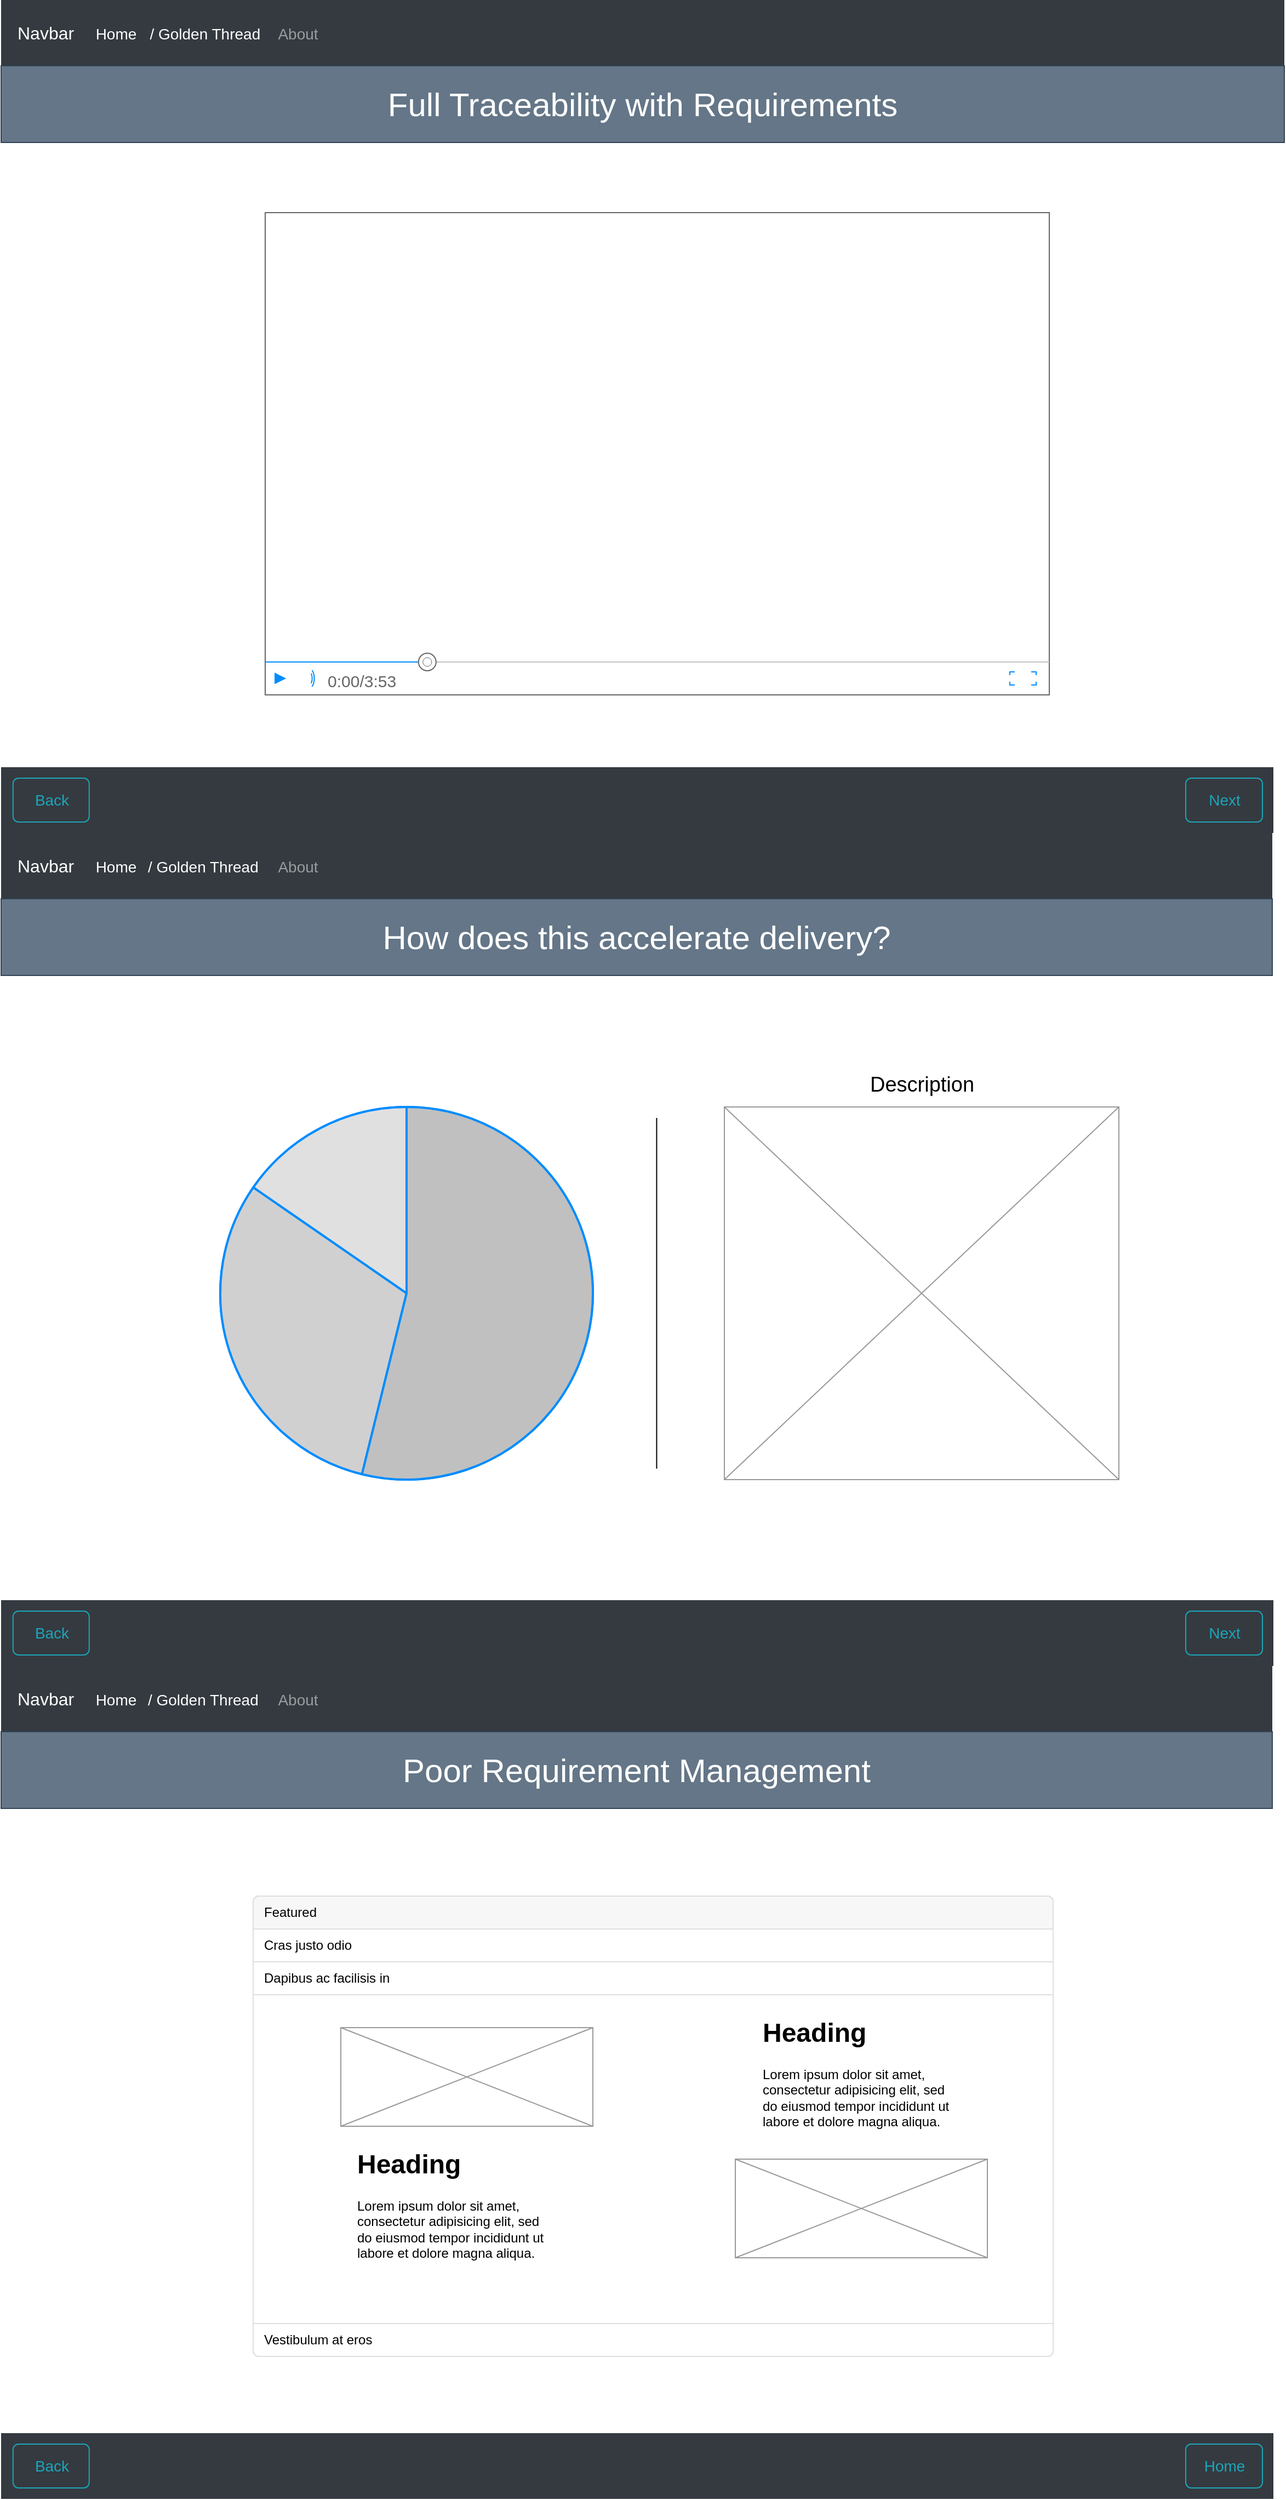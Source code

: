 <mxfile version="22.0.8" type="device">
  <diagram name="Page-1" id="_aWhuLOV3h3mHC6hKcSR">
    <mxGraphModel dx="1896" dy="1205" grid="1" gridSize="10" guides="1" tooltips="1" connect="1" arrows="1" fold="1" page="1" pageScale="1" pageWidth="1169" pageHeight="827" math="0" shadow="0">
      <root>
        <mxCell id="0" />
        <mxCell id="1" parent="0" />
        <mxCell id="b2sMNxFGsducDusz52om-29" value="Navbar" style="html=1;shadow=0;dashed=0;fillColor=#343A40;strokeColor=none;fontSize=16;fontColor=#ffffff;align=left;spacing=15;" vertex="1" parent="1">
          <mxGeometry y="760" width="1160" height="60" as="geometry" />
        </mxCell>
        <mxCell id="b2sMNxFGsducDusz52om-30" value="Home" style="fillColor=none;strokeColor=none;fontSize=14;fontColor=#ffffff;align=center;" vertex="1" parent="b2sMNxFGsducDusz52om-29">
          <mxGeometry width="70" height="40" relative="1" as="geometry">
            <mxPoint x="70" y="10" as="offset" />
          </mxGeometry>
        </mxCell>
        <mxCell id="b2sMNxFGsducDusz52om-31" value="About" style="fillColor=none;strokeColor=none;fontSize=14;fontColor=#9A9DA0;align=center;" vertex="1" parent="b2sMNxFGsducDusz52om-29">
          <mxGeometry width="80" height="40" relative="1" as="geometry">
            <mxPoint x="231" y="10" as="offset" />
          </mxGeometry>
        </mxCell>
        <mxCell id="b2sMNxFGsducDusz52om-32" value="/ Golden Thread" style="fillColor=none;strokeColor=none;fontSize=14;fontColor=#ffffff;align=center;" vertex="1" parent="b2sMNxFGsducDusz52om-29">
          <mxGeometry x="149.709" y="10" width="69.402" height="40" as="geometry" />
        </mxCell>
        <mxCell id="b2sMNxFGsducDusz52om-33" value="" style="html=1;shadow=0;dashed=0;fillColor=#343A40;strokeColor=none;fontSize=16;fontColor=#ffffff;align=left;spacing=15;" vertex="1" parent="1">
          <mxGeometry y="1460" width="1161" height="60" as="geometry" />
        </mxCell>
        <mxCell id="b2sMNxFGsducDusz52om-34" value="Next" style="html=1;shadow=0;dashed=0;shape=mxgraph.bootstrap.rrect;rSize=5;fontSize=14;fontColor=#1CA5B8;strokeColor=#1CA5B8;fillColor=none;" vertex="1" parent="b2sMNxFGsducDusz52om-33">
          <mxGeometry x="1" width="70" height="40" relative="1" as="geometry">
            <mxPoint x="-80" y="10" as="offset" />
          </mxGeometry>
        </mxCell>
        <mxCell id="b2sMNxFGsducDusz52om-35" value="Back" style="html=1;shadow=0;dashed=0;shape=mxgraph.bootstrap.rrect;rSize=5;fontSize=14;fontColor=#1CA5B8;strokeColor=#1CA5B8;fillColor=none;" vertex="1" parent="b2sMNxFGsducDusz52om-33">
          <mxGeometry x="10.915" y="10" width="69.462" height="40" as="geometry" />
        </mxCell>
        <mxCell id="b2sMNxFGsducDusz52om-37" value="&lt;font style=&quot;font-size: 30px;&quot;&gt;How does this accelerate delivery?&lt;/font&gt;" style="rounded=0;whiteSpace=wrap;html=1;fillColor=#647687;fontColor=#ffffff;strokeColor=#314354;" vertex="1" parent="1">
          <mxGeometry y="820" width="1160" height="70" as="geometry" />
        </mxCell>
        <mxCell id="b2sMNxFGsducDusz52om-38" value="Navbar" style="html=1;shadow=0;dashed=0;fillColor=#343A40;strokeColor=none;fontSize=16;fontColor=#ffffff;align=left;spacing=15;" vertex="1" parent="1">
          <mxGeometry width="1171" height="60" as="geometry" />
        </mxCell>
        <mxCell id="b2sMNxFGsducDusz52om-39" value="Home" style="fillColor=none;strokeColor=none;fontSize=14;fontColor=#ffffff;align=center;" vertex="1" parent="b2sMNxFGsducDusz52om-38">
          <mxGeometry width="70" height="40" relative="1" as="geometry">
            <mxPoint x="70" y="10" as="offset" />
          </mxGeometry>
        </mxCell>
        <mxCell id="b2sMNxFGsducDusz52om-40" value="About" style="fillColor=none;strokeColor=none;fontSize=14;fontColor=#9A9DA0;align=center;" vertex="1" parent="b2sMNxFGsducDusz52om-38">
          <mxGeometry width="80" height="40" relative="1" as="geometry">
            <mxPoint x="231" y="10" as="offset" />
          </mxGeometry>
        </mxCell>
        <mxCell id="b2sMNxFGsducDusz52om-41" value="/ Golden Thread" style="fillColor=none;strokeColor=none;fontSize=14;fontColor=#ffffff;align=center;" vertex="1" parent="b2sMNxFGsducDusz52om-38">
          <mxGeometry x="151.129" y="10" width="70.06" height="40" as="geometry" />
        </mxCell>
        <mxCell id="b2sMNxFGsducDusz52om-42" value="" style="html=1;shadow=0;dashed=0;fillColor=#343A40;strokeColor=none;fontSize=16;fontColor=#ffffff;align=left;spacing=15;" vertex="1" parent="1">
          <mxGeometry y="700" width="1161" height="60" as="geometry" />
        </mxCell>
        <mxCell id="b2sMNxFGsducDusz52om-43" value="Next" style="html=1;shadow=0;dashed=0;shape=mxgraph.bootstrap.rrect;rSize=5;fontSize=14;fontColor=#1CA5B8;strokeColor=#1CA5B8;fillColor=none;" vertex="1" parent="b2sMNxFGsducDusz52om-42">
          <mxGeometry x="1" width="70" height="40" relative="1" as="geometry">
            <mxPoint x="-80" y="10" as="offset" />
          </mxGeometry>
        </mxCell>
        <mxCell id="b2sMNxFGsducDusz52om-44" value="Back" style="html=1;shadow=0;dashed=0;shape=mxgraph.bootstrap.rrect;rSize=5;fontSize=14;fontColor=#1CA5B8;strokeColor=#1CA5B8;fillColor=none;" vertex="1" parent="b2sMNxFGsducDusz52om-42">
          <mxGeometry x="10.915" y="10" width="69.462" height="40" as="geometry" />
        </mxCell>
        <mxCell id="b2sMNxFGsducDusz52om-45" value="" style="verticalLabelPosition=bottom;shadow=0;dashed=0;align=center;html=1;verticalAlign=top;strokeWidth=1;shape=mxgraph.mockup.containers.videoPlayer;strokeColor=#666666;strokeColor2=#008cff;strokeColor3=#c4c4c4;textColor=#666666;fillColor2=#008cff;barHeight=30;barPos=20;" vertex="1" parent="1">
          <mxGeometry x="241" y="194" width="715.5" height="440" as="geometry" />
        </mxCell>
        <mxCell id="b2sMNxFGsducDusz52om-46" value="&lt;font style=&quot;font-size: 30px;&quot;&gt;Full Traceability with Requirements&lt;/font&gt;" style="rounded=0;whiteSpace=wrap;html=1;fillColor=#647687;fontColor=#ffffff;strokeColor=#314354;" vertex="1" parent="1">
          <mxGeometry y="60" width="1171" height="70" as="geometry" />
        </mxCell>
        <mxCell id="b2sMNxFGsducDusz52om-48" value="" style="verticalLabelPosition=bottom;shadow=0;dashed=0;align=center;html=1;verticalAlign=top;strokeWidth=1;shape=mxgraph.mockup.graphics.pieChart;strokeColor=#008cff;parts=10,20,35;partColors=#e0e0e0,#d0d0d0,#c0c0c0,#b0b0b0,#a0a0a0;strokeWidth=2;" vertex="1" parent="1">
          <mxGeometry x="200" y="1010" width="340" height="340" as="geometry" />
        </mxCell>
        <mxCell id="b2sMNxFGsducDusz52om-49" value="" style="endArrow=none;html=1;rounded=0;" edge="1" parent="1">
          <mxGeometry width="50" height="50" relative="1" as="geometry">
            <mxPoint x="598.22" y="1340" as="sourcePoint" />
            <mxPoint x="598.22" y="1020" as="targetPoint" />
          </mxGeometry>
        </mxCell>
        <mxCell id="b2sMNxFGsducDusz52om-50" value="" style="verticalLabelPosition=bottom;shadow=0;dashed=0;align=center;html=1;verticalAlign=top;strokeWidth=1;shape=mxgraph.mockup.graphics.simpleIcon;strokeColor=#999999;" vertex="1" parent="1">
          <mxGeometry x="660" y="1010" width="360" height="340" as="geometry" />
        </mxCell>
        <mxCell id="b2sMNxFGsducDusz52om-51" value="&lt;font style=&quot;font-size: 19px;&quot;&gt;Description&lt;/font&gt;" style="text;html=1;align=center;verticalAlign=middle;resizable=0;points=[];autosize=1;strokeColor=none;fillColor=none;" vertex="1" parent="1">
          <mxGeometry x="780" y="970" width="120" height="40" as="geometry" />
        </mxCell>
        <mxCell id="b2sMNxFGsducDusz52om-52" value="Navbar" style="html=1;shadow=0;dashed=0;fillColor=#343A40;strokeColor=none;fontSize=16;fontColor=#ffffff;align=left;spacing=15;" vertex="1" parent="1">
          <mxGeometry y="1520" width="1160" height="60" as="geometry" />
        </mxCell>
        <mxCell id="b2sMNxFGsducDusz52om-53" value="Home" style="fillColor=none;strokeColor=none;fontSize=14;fontColor=#ffffff;align=center;" vertex="1" parent="b2sMNxFGsducDusz52om-52">
          <mxGeometry width="70" height="40" relative="1" as="geometry">
            <mxPoint x="70" y="10" as="offset" />
          </mxGeometry>
        </mxCell>
        <mxCell id="b2sMNxFGsducDusz52om-54" value="About" style="fillColor=none;strokeColor=none;fontSize=14;fontColor=#9A9DA0;align=center;" vertex="1" parent="b2sMNxFGsducDusz52om-52">
          <mxGeometry width="80" height="40" relative="1" as="geometry">
            <mxPoint x="231" y="10" as="offset" />
          </mxGeometry>
        </mxCell>
        <mxCell id="b2sMNxFGsducDusz52om-55" value="/ Golden Thread" style="fillColor=none;strokeColor=none;fontSize=14;fontColor=#ffffff;align=center;" vertex="1" parent="b2sMNxFGsducDusz52om-52">
          <mxGeometry x="149.709" y="10" width="69.402" height="40" as="geometry" />
        </mxCell>
        <mxCell id="b2sMNxFGsducDusz52om-56" value="" style="html=1;shadow=0;dashed=0;fillColor=#343A40;strokeColor=none;fontSize=16;fontColor=#ffffff;align=left;spacing=15;" vertex="1" parent="1">
          <mxGeometry y="2220" width="1161" height="60" as="geometry" />
        </mxCell>
        <mxCell id="b2sMNxFGsducDusz52om-57" value="Home" style="html=1;shadow=0;dashed=0;shape=mxgraph.bootstrap.rrect;rSize=5;fontSize=14;fontColor=#1CA5B8;strokeColor=#1CA5B8;fillColor=none;" vertex="1" parent="b2sMNxFGsducDusz52om-56">
          <mxGeometry x="1" width="70" height="40" relative="1" as="geometry">
            <mxPoint x="-80" y="10" as="offset" />
          </mxGeometry>
        </mxCell>
        <mxCell id="b2sMNxFGsducDusz52om-58" value="Back" style="html=1;shadow=0;dashed=0;shape=mxgraph.bootstrap.rrect;rSize=5;fontSize=14;fontColor=#1CA5B8;strokeColor=#1CA5B8;fillColor=none;" vertex="1" parent="b2sMNxFGsducDusz52om-56">
          <mxGeometry x="10.915" y="10" width="69.462" height="40" as="geometry" />
        </mxCell>
        <mxCell id="b2sMNxFGsducDusz52om-59" value="&lt;font style=&quot;font-size: 30px;&quot;&gt;Poor Requirement Management&lt;/font&gt;" style="rounded=0;whiteSpace=wrap;html=1;fillColor=#647687;fontColor=#ffffff;strokeColor=#314354;" vertex="1" parent="1">
          <mxGeometry y="1580" width="1160" height="70" as="geometry" />
        </mxCell>
        <mxCell id="b2sMNxFGsducDusz52om-73" value="" style="html=1;shadow=0;dashed=0;shape=mxgraph.bootstrap.rrect;rSize=5;strokeColor=#DFDFDF;html=1;whiteSpace=wrap;fillColor=#FFFFFF;fontColor=#000000;" vertex="1" parent="1">
          <mxGeometry x="230" y="1730" width="730" height="420" as="geometry" />
        </mxCell>
        <mxCell id="b2sMNxFGsducDusz52om-74" value="Featured" style="html=1;shadow=0;dashed=0;shape=mxgraph.bootstrap.topButton;strokeColor=inherit;fillColor=#F7F7F7;rSize=5;perimeter=none;whiteSpace=wrap;resizeWidth=1;align=left;spacing=10;" vertex="1" parent="b2sMNxFGsducDusz52om-73">
          <mxGeometry width="730" height="30" relative="1" as="geometry" />
        </mxCell>
        <mxCell id="b2sMNxFGsducDusz52om-75" value="Cras justo odio" style="strokeColor=inherit;fillColor=inherit;gradientColor=inherit;fontColor=inherit;html=1;shadow=0;dashed=0;perimeter=none;whiteSpace=wrap;resizeWidth=1;align=left;spacing=10;" vertex="1" parent="b2sMNxFGsducDusz52om-73">
          <mxGeometry width="730" height="30" relative="1" as="geometry">
            <mxPoint y="30" as="offset" />
          </mxGeometry>
        </mxCell>
        <mxCell id="b2sMNxFGsducDusz52om-76" value="Dapibus ac facilisis in" style="strokeColor=inherit;fillColor=inherit;gradientColor=inherit;fontColor=inherit;html=1;shadow=0;dashed=0;perimeter=none;whiteSpace=wrap;resizeWidth=1;align=left;spacing=10;" vertex="1" parent="b2sMNxFGsducDusz52om-73">
          <mxGeometry width="730" height="30" relative="1" as="geometry">
            <mxPoint y="60" as="offset" />
          </mxGeometry>
        </mxCell>
        <mxCell id="b2sMNxFGsducDusz52om-77" value="Vestibulum at eros" style="strokeColor=inherit;fillColor=inherit;gradientColor=inherit;fontColor=inherit;html=1;shadow=0;dashed=0;shape=mxgraph.bootstrap.bottomButton;rSize=5;perimeter=none;whiteSpace=wrap;resizeWidth=1;resizeHeight=0;align=left;spacing=10;" vertex="1" parent="b2sMNxFGsducDusz52om-73">
          <mxGeometry y="1" width="730" height="30" relative="1" as="geometry">
            <mxPoint y="-30" as="offset" />
          </mxGeometry>
        </mxCell>
        <mxCell id="b2sMNxFGsducDusz52om-78" value="" style="verticalLabelPosition=bottom;shadow=0;dashed=0;align=center;html=1;verticalAlign=top;strokeWidth=1;shape=mxgraph.mockup.graphics.simpleIcon;strokeColor=#999999;" vertex="1" parent="b2sMNxFGsducDusz52om-73">
          <mxGeometry x="80" y="120" width="230" height="90" as="geometry" />
        </mxCell>
        <mxCell id="b2sMNxFGsducDusz52om-79" value="" style="verticalLabelPosition=bottom;shadow=0;dashed=0;align=center;html=1;verticalAlign=top;strokeWidth=1;shape=mxgraph.mockup.graphics.simpleIcon;strokeColor=#999999;" vertex="1" parent="b2sMNxFGsducDusz52om-73">
          <mxGeometry x="440" y="240" width="230" height="90" as="geometry" />
        </mxCell>
        <mxCell id="b2sMNxFGsducDusz52om-80" value="&lt;h1&gt;Heading&lt;/h1&gt;&lt;p&gt;Lorem ipsum dolor sit amet, consectetur adipisicing elit, sed do eiusmod tempor incididunt ut labore et dolore magna aliqua.&lt;/p&gt;" style="text;html=1;strokeColor=none;fillColor=none;spacing=5;spacingTop=-20;whiteSpace=wrap;overflow=hidden;rounded=0;" vertex="1" parent="b2sMNxFGsducDusz52om-73">
          <mxGeometry x="90" y="225" width="190" height="120" as="geometry" />
        </mxCell>
        <mxCell id="b2sMNxFGsducDusz52om-81" value="&lt;h1&gt;Heading&lt;/h1&gt;&lt;p&gt;Lorem ipsum dolor sit amet, consectetur adipisicing elit, sed do eiusmod tempor incididunt ut labore et dolore magna aliqua.&lt;/p&gt;" style="text;html=1;strokeColor=none;fillColor=none;spacing=5;spacingTop=-20;whiteSpace=wrap;overflow=hidden;rounded=0;" vertex="1" parent="b2sMNxFGsducDusz52om-73">
          <mxGeometry x="460" y="105" width="190" height="120" as="geometry" />
        </mxCell>
      </root>
    </mxGraphModel>
  </diagram>
</mxfile>
